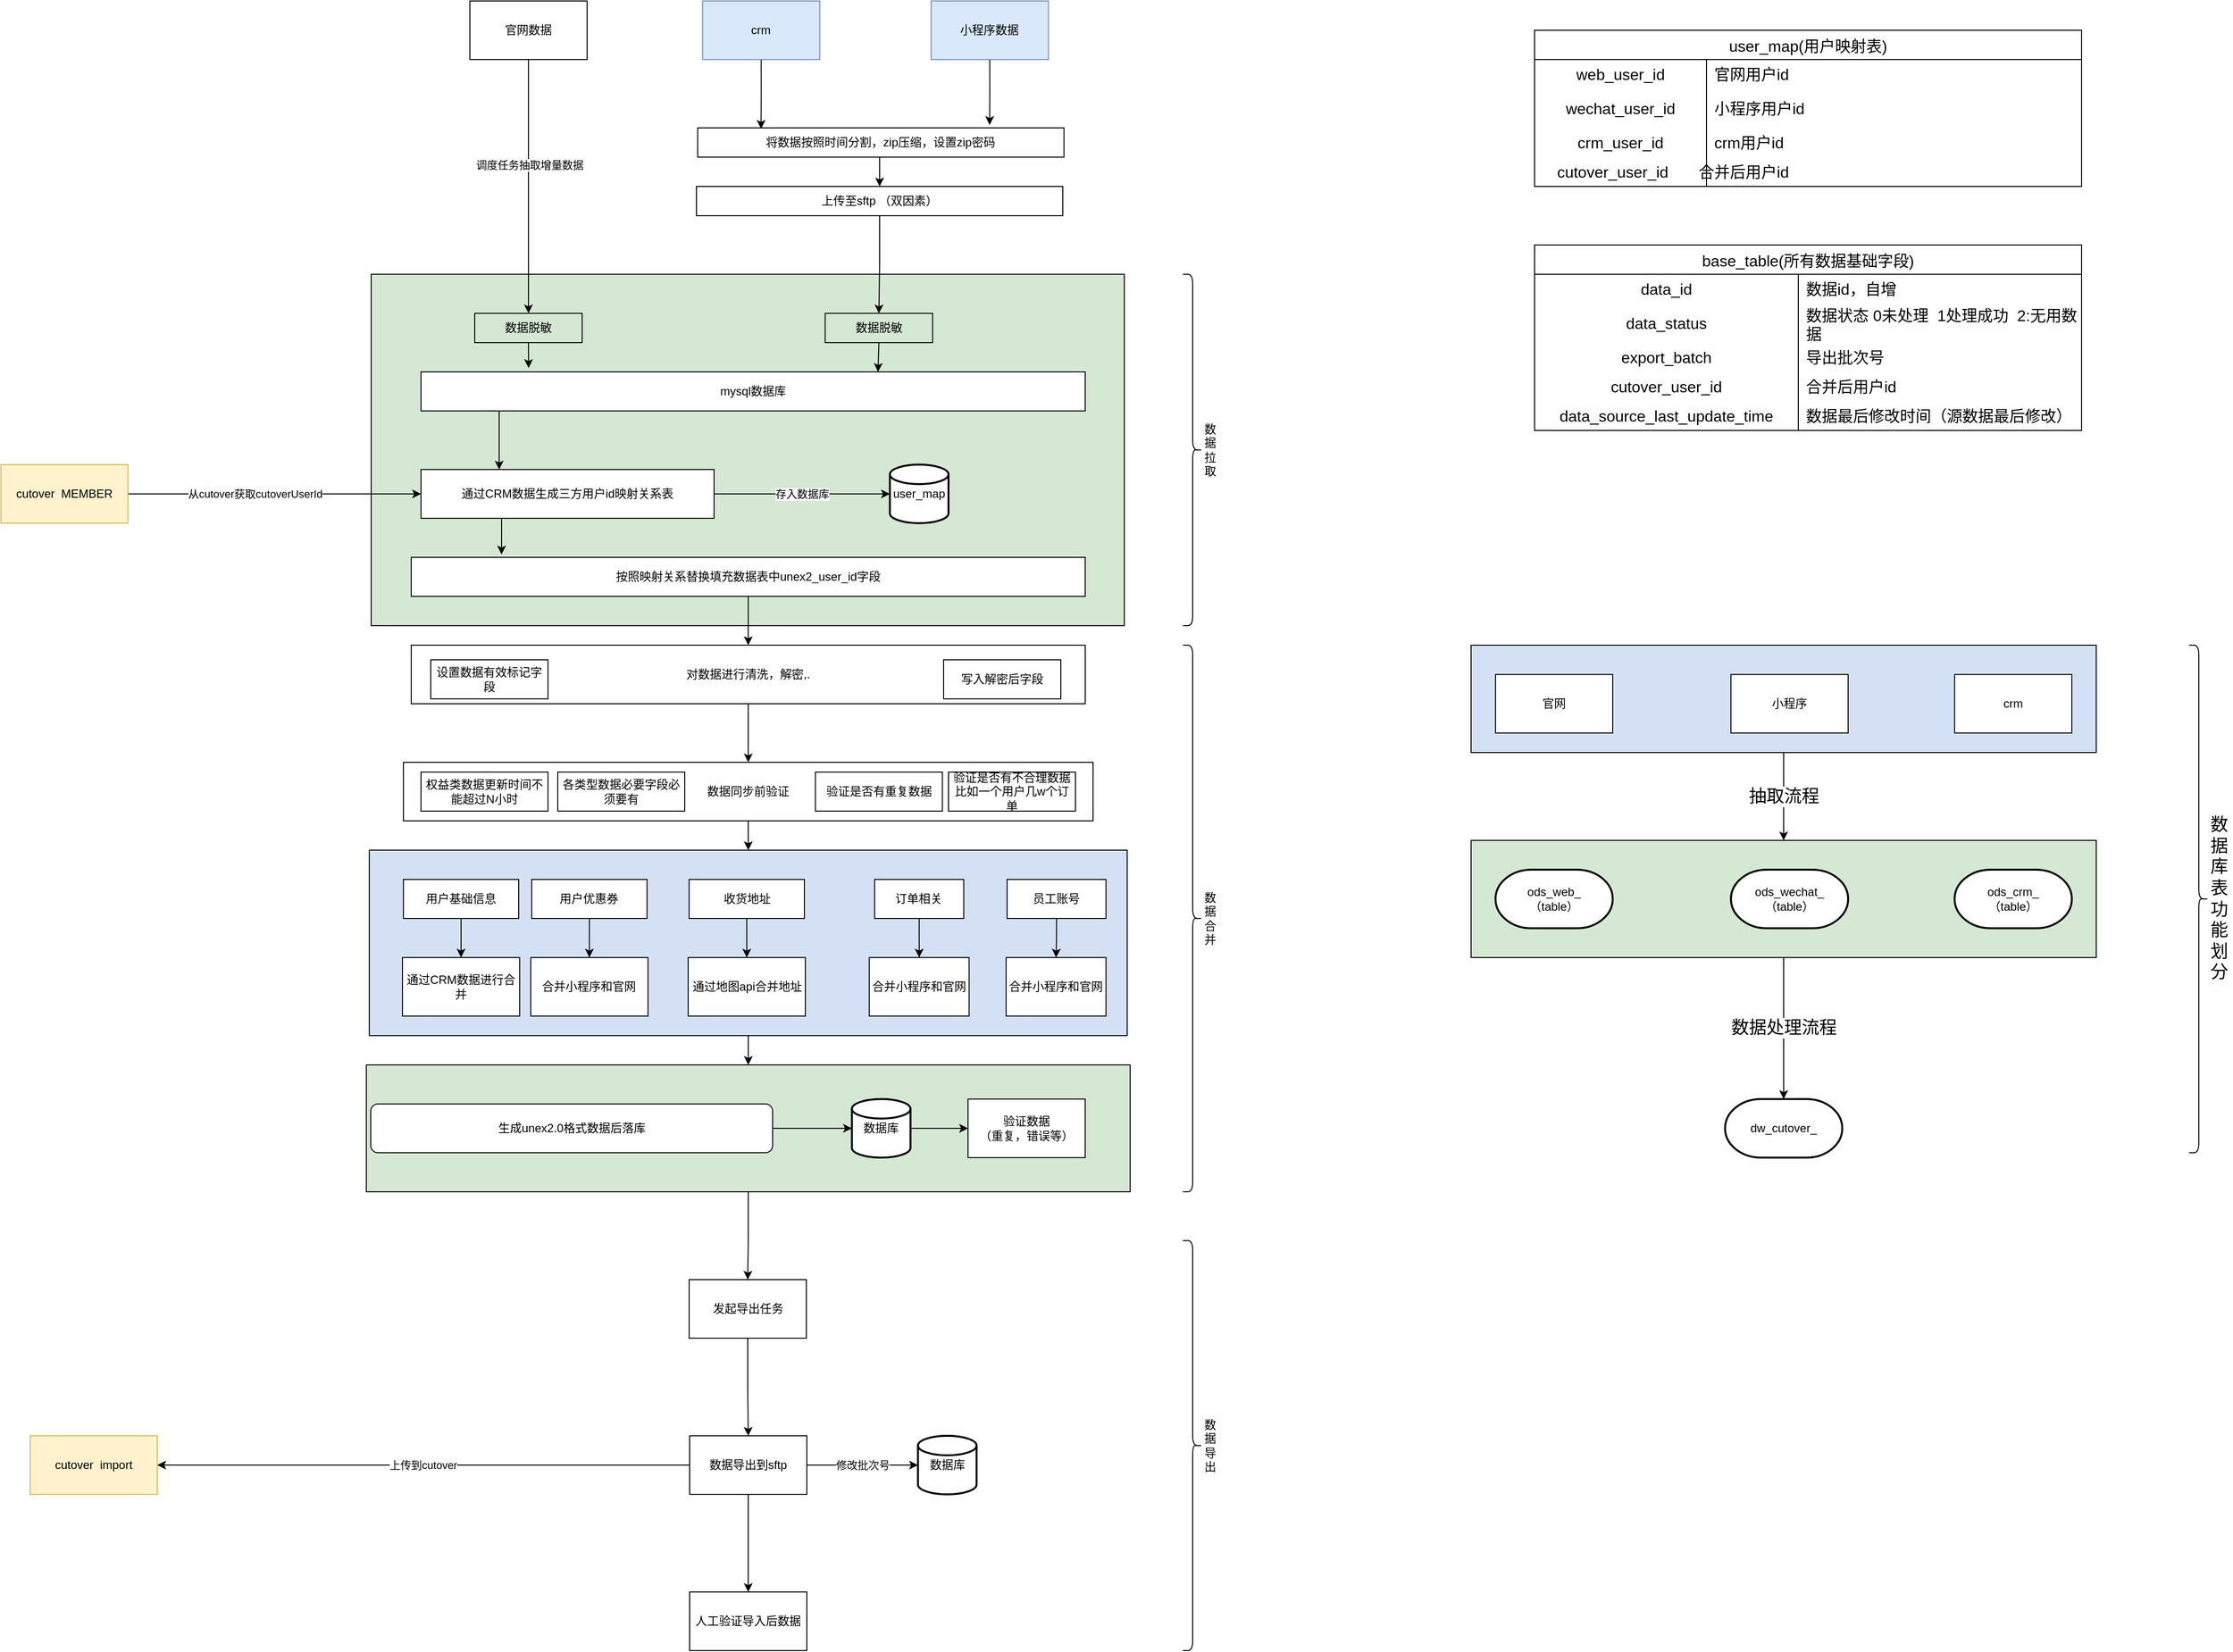 <mxfile version="21.1.2" type="github">
  <diagram id="C5RBs43oDa-KdzZeNtuy" name="Page-1">
    <mxGraphModel dx="2283" dy="1861" grid="1" gridSize="10" guides="1" tooltips="1" connect="1" arrows="1" fold="1" page="1" pageScale="1" pageWidth="827" pageHeight="1169" math="0" shadow="0">
      <root>
        <mxCell id="WIyWlLk6GJQsqaUBKTNV-0" />
        <mxCell id="WIyWlLk6GJQsqaUBKTNV-1" parent="WIyWlLk6GJQsqaUBKTNV-0" />
        <mxCell id="fcaXWsSUOQ-A27VIgPfb-210" value="&lt;font style=&quot;font-size: 18px;&quot;&gt;抽取流程&lt;/font&gt;" style="edgeStyle=orthogonalEdgeStyle;rounded=0;orthogonalLoop=1;jettySize=auto;html=1;entryX=0.5;entryY=0;entryDx=0;entryDy=0;" edge="1" parent="WIyWlLk6GJQsqaUBKTNV-1" source="fcaXWsSUOQ-A27VIgPfb-208" target="fcaXWsSUOQ-A27VIgPfb-207">
          <mxGeometry relative="1" as="geometry" />
        </mxCell>
        <mxCell id="fcaXWsSUOQ-A27VIgPfb-208" value="" style="rounded=0;whiteSpace=wrap;html=1;fillColor=#D4E1F5;" vertex="1" parent="WIyWlLk6GJQsqaUBKTNV-1">
          <mxGeometry x="855" y="420" width="640" height="110" as="geometry" />
        </mxCell>
        <mxCell id="fcaXWsSUOQ-A27VIgPfb-209" value="&lt;font style=&quot;font-size: 18px;&quot;&gt;数据处理流程&lt;/font&gt;" style="edgeStyle=orthogonalEdgeStyle;rounded=0;orthogonalLoop=1;jettySize=auto;html=1;" edge="1" parent="WIyWlLk6GJQsqaUBKTNV-1" source="fcaXWsSUOQ-A27VIgPfb-207" target="fcaXWsSUOQ-A27VIgPfb-206">
          <mxGeometry x="-0.007" relative="1" as="geometry">
            <mxPoint as="offset" />
          </mxGeometry>
        </mxCell>
        <mxCell id="fcaXWsSUOQ-A27VIgPfb-207" value="" style="rounded=0;whiteSpace=wrap;html=1;fillColor=#D5E8D4;" vertex="1" parent="WIyWlLk6GJQsqaUBKTNV-1">
          <mxGeometry x="855" y="620" width="640" height="120" as="geometry" />
        </mxCell>
        <mxCell id="fcaXWsSUOQ-A27VIgPfb-147" value="" style="rounded=0;whiteSpace=wrap;html=1;fillColor=#D5E8D4;" vertex="1" parent="WIyWlLk6GJQsqaUBKTNV-1">
          <mxGeometry x="-271" y="40" width="771" height="360" as="geometry" />
        </mxCell>
        <mxCell id="fcaXWsSUOQ-A27VIgPfb-154" value="" style="edgeStyle=orthogonalEdgeStyle;rounded=0;orthogonalLoop=1;jettySize=auto;html=1;" edge="1" parent="WIyWlLk6GJQsqaUBKTNV-1" source="fcaXWsSUOQ-A27VIgPfb-136" target="fcaXWsSUOQ-A27VIgPfb-153">
          <mxGeometry relative="1" as="geometry" />
        </mxCell>
        <mxCell id="fcaXWsSUOQ-A27VIgPfb-136" value="" style="rounded=0;whiteSpace=wrap;html=1;fillColor=#D5E8D4;" vertex="1" parent="WIyWlLk6GJQsqaUBKTNV-1">
          <mxGeometry x="-275.94" y="850" width="781.88" height="130" as="geometry" />
        </mxCell>
        <mxCell id="fcaXWsSUOQ-A27VIgPfb-137" style="edgeStyle=orthogonalEdgeStyle;rounded=0;orthogonalLoop=1;jettySize=auto;html=1;entryX=0.5;entryY=0;entryDx=0;entryDy=0;" edge="1" parent="WIyWlLk6GJQsqaUBKTNV-1" source="fcaXWsSUOQ-A27VIgPfb-123" target="fcaXWsSUOQ-A27VIgPfb-136">
          <mxGeometry relative="1" as="geometry" />
        </mxCell>
        <mxCell id="fcaXWsSUOQ-A27VIgPfb-123" value="" style="rounded=0;whiteSpace=wrap;html=1;fillColor=#D4E1F5;" vertex="1" parent="WIyWlLk6GJQsqaUBKTNV-1">
          <mxGeometry x="-272.94" y="630" width="775.87" height="190" as="geometry" />
        </mxCell>
        <mxCell id="fcaXWsSUOQ-A27VIgPfb-14" style="edgeStyle=orthogonalEdgeStyle;rounded=0;orthogonalLoop=1;jettySize=auto;html=1;exitX=0.5;exitY=1;exitDx=0;exitDy=0;entryX=0.162;entryY=-0.1;entryDx=0;entryDy=0;entryPerimeter=0;" edge="1" parent="WIyWlLk6GJQsqaUBKTNV-1" source="fcaXWsSUOQ-A27VIgPfb-23" target="fcaXWsSUOQ-A27VIgPfb-11">
          <mxGeometry relative="1" as="geometry">
            <mxPoint x="-110" y="120" as="targetPoint" />
          </mxGeometry>
        </mxCell>
        <mxCell id="xfaNWAlnwhSYscTLYdB0-0" value="官网数据" style="rounded=0;whiteSpace=wrap;html=1;" parent="WIyWlLk6GJQsqaUBKTNV-1" vertex="1">
          <mxGeometry x="-170" y="-240" width="120" height="60" as="geometry" />
        </mxCell>
        <mxCell id="fcaXWsSUOQ-A27VIgPfb-3" style="edgeStyle=orthogonalEdgeStyle;rounded=0;orthogonalLoop=1;jettySize=auto;html=1;exitX=0.5;exitY=1;exitDx=0;exitDy=0;entryX=0.797;entryY=-0.1;entryDx=0;entryDy=0;entryPerimeter=0;" edge="1" parent="WIyWlLk6GJQsqaUBKTNV-1" source="xfaNWAlnwhSYscTLYdB0-1" target="fcaXWsSUOQ-A27VIgPfb-1">
          <mxGeometry relative="1" as="geometry" />
        </mxCell>
        <mxCell id="xfaNWAlnwhSYscTLYdB0-1" value="小程序数据" style="rounded=0;whiteSpace=wrap;html=1;fillColor=#dae8fc;strokeColor=#6c8ebf;" parent="WIyWlLk6GJQsqaUBKTNV-1" vertex="1">
          <mxGeometry x="302.25" y="-240" width="120" height="60" as="geometry" />
        </mxCell>
        <mxCell id="fcaXWsSUOQ-A27VIgPfb-2" style="edgeStyle=orthogonalEdgeStyle;rounded=0;orthogonalLoop=1;jettySize=auto;html=1;exitX=0.5;exitY=1;exitDx=0;exitDy=0;entryX=0.173;entryY=0.033;entryDx=0;entryDy=0;entryPerimeter=0;" edge="1" parent="WIyWlLk6GJQsqaUBKTNV-1" source="0gqTy0QDbSoAj9n-1m2J-1" target="fcaXWsSUOQ-A27VIgPfb-1">
          <mxGeometry relative="1" as="geometry" />
        </mxCell>
        <mxCell id="0gqTy0QDbSoAj9n-1m2J-1" value="crm" style="rounded=0;whiteSpace=wrap;html=1;fillColor=#dae8fc;strokeColor=#6c8ebf;" parent="WIyWlLk6GJQsqaUBKTNV-1" vertex="1">
          <mxGeometry x="68.25" y="-240" width="120" height="60" as="geometry" />
        </mxCell>
        <mxCell id="fcaXWsSUOQ-A27VIgPfb-5" style="edgeStyle=orthogonalEdgeStyle;rounded=0;orthogonalLoop=1;jettySize=auto;html=1;exitX=0.5;exitY=1;exitDx=0;exitDy=0;entryX=0.5;entryY=0;entryDx=0;entryDy=0;" edge="1" parent="WIyWlLk6GJQsqaUBKTNV-1" source="fcaXWsSUOQ-A27VIgPfb-1" target="fcaXWsSUOQ-A27VIgPfb-4">
          <mxGeometry relative="1" as="geometry" />
        </mxCell>
        <mxCell id="fcaXWsSUOQ-A27VIgPfb-1" value="将数据按照时间分割，zip压缩，设置zip密码" style="rounded=0;whiteSpace=wrap;html=1;" vertex="1" parent="WIyWlLk6GJQsqaUBKTNV-1">
          <mxGeometry x="63.25" y="-110" width="375" height="30" as="geometry" />
        </mxCell>
        <mxCell id="fcaXWsSUOQ-A27VIgPfb-28" style="edgeStyle=orthogonalEdgeStyle;rounded=0;orthogonalLoop=1;jettySize=auto;html=1;exitX=0.5;exitY=1;exitDx=0;exitDy=0;entryX=0.5;entryY=0;entryDx=0;entryDy=0;" edge="1" parent="WIyWlLk6GJQsqaUBKTNV-1" source="fcaXWsSUOQ-A27VIgPfb-4" target="fcaXWsSUOQ-A27VIgPfb-26">
          <mxGeometry relative="1" as="geometry" />
        </mxCell>
        <mxCell id="fcaXWsSUOQ-A27VIgPfb-4" value="上传至sftp （双因素）" style="rounded=0;whiteSpace=wrap;html=1;" vertex="1" parent="WIyWlLk6GJQsqaUBKTNV-1">
          <mxGeometry x="62" y="-50" width="375" height="30" as="geometry" />
        </mxCell>
        <mxCell id="fcaXWsSUOQ-A27VIgPfb-11" value="mysql数据库" style="rounded=0;whiteSpace=wrap;html=1;" vertex="1" parent="WIyWlLk6GJQsqaUBKTNV-1">
          <mxGeometry x="-220" y="140" width="680" height="40" as="geometry" />
        </mxCell>
        <mxCell id="fcaXWsSUOQ-A27VIgPfb-24" value="" style="edgeStyle=orthogonalEdgeStyle;rounded=0;orthogonalLoop=1;jettySize=auto;html=1;exitX=0.5;exitY=1;exitDx=0;exitDy=0;entryX=0.5;entryY=0;entryDx=0;entryDy=0;" edge="1" parent="WIyWlLk6GJQsqaUBKTNV-1" source="xfaNWAlnwhSYscTLYdB0-0" target="fcaXWsSUOQ-A27VIgPfb-23">
          <mxGeometry relative="1" as="geometry">
            <mxPoint x="-110" y="-110" as="sourcePoint" />
            <mxPoint x="-110" y="136" as="targetPoint" />
          </mxGeometry>
        </mxCell>
        <mxCell id="fcaXWsSUOQ-A27VIgPfb-25" value="调度任务抽取增量数据" style="edgeLabel;html=1;align=center;verticalAlign=middle;resizable=0;points=[];" vertex="1" connectable="0" parent="fcaXWsSUOQ-A27VIgPfb-24">
          <mxGeometry x="-0.171" y="1" relative="1" as="geometry">
            <mxPoint as="offset" />
          </mxGeometry>
        </mxCell>
        <mxCell id="fcaXWsSUOQ-A27VIgPfb-23" value="数据脱敏" style="rounded=0;whiteSpace=wrap;html=1;fillColor=#D5E8D4;" vertex="1" parent="WIyWlLk6GJQsqaUBKTNV-1">
          <mxGeometry x="-165" y="80" width="110" height="30" as="geometry" />
        </mxCell>
        <mxCell id="fcaXWsSUOQ-A27VIgPfb-30" style="edgeStyle=orthogonalEdgeStyle;rounded=0;orthogonalLoop=1;jettySize=auto;html=1;exitX=0.5;exitY=1;exitDx=0;exitDy=0;entryX=0.688;entryY=0;entryDx=0;entryDy=0;entryPerimeter=0;" edge="1" parent="WIyWlLk6GJQsqaUBKTNV-1" source="fcaXWsSUOQ-A27VIgPfb-26" target="fcaXWsSUOQ-A27VIgPfb-11">
          <mxGeometry relative="1" as="geometry" />
        </mxCell>
        <mxCell id="fcaXWsSUOQ-A27VIgPfb-26" value="数据脱敏" style="rounded=0;whiteSpace=wrap;html=1;fillColor=#D5E8D4;" vertex="1" parent="WIyWlLk6GJQsqaUBKTNV-1">
          <mxGeometry x="193.75" y="80" width="110" height="30" as="geometry" />
        </mxCell>
        <mxCell id="fcaXWsSUOQ-A27VIgPfb-80" value="存入数据库" style="edgeStyle=orthogonalEdgeStyle;rounded=0;orthogonalLoop=1;jettySize=auto;html=1;exitX=1;exitY=0.5;exitDx=0;exitDy=0;entryX=0;entryY=0.5;entryDx=0;entryDy=0;entryPerimeter=0;" edge="1" parent="WIyWlLk6GJQsqaUBKTNV-1" source="fcaXWsSUOQ-A27VIgPfb-31" target="fcaXWsSUOQ-A27VIgPfb-79">
          <mxGeometry relative="1" as="geometry" />
        </mxCell>
        <mxCell id="fcaXWsSUOQ-A27VIgPfb-82" style="edgeStyle=orthogonalEdgeStyle;rounded=0;orthogonalLoop=1;jettySize=auto;html=1;exitX=0.25;exitY=1;exitDx=0;exitDy=0;entryX=0.134;entryY=-0.075;entryDx=0;entryDy=0;entryPerimeter=0;" edge="1" parent="WIyWlLk6GJQsqaUBKTNV-1" source="fcaXWsSUOQ-A27VIgPfb-31" target="fcaXWsSUOQ-A27VIgPfb-81">
          <mxGeometry relative="1" as="geometry" />
        </mxCell>
        <mxCell id="fcaXWsSUOQ-A27VIgPfb-31" value="通过CRM数据生成三方用户id映射关系表" style="rounded=0;whiteSpace=wrap;html=1;" vertex="1" parent="WIyWlLk6GJQsqaUBKTNV-1">
          <mxGeometry x="-220" y="240" width="300" height="50" as="geometry" />
        </mxCell>
        <mxCell id="fcaXWsSUOQ-A27VIgPfb-32" value="" style="endArrow=classic;html=1;rounded=0;" edge="1" parent="WIyWlLk6GJQsqaUBKTNV-1">
          <mxGeometry width="50" height="50" relative="1" as="geometry">
            <mxPoint x="-140" y="180" as="sourcePoint" />
            <mxPoint x="-140" y="240" as="targetPoint" />
          </mxGeometry>
        </mxCell>
        <mxCell id="fcaXWsSUOQ-A27VIgPfb-66" style="edgeStyle=orthogonalEdgeStyle;rounded=0;orthogonalLoop=1;jettySize=auto;html=1;exitX=1;exitY=0.5;exitDx=0;exitDy=0;" edge="1" parent="WIyWlLk6GJQsqaUBKTNV-1" source="fcaXWsSUOQ-A27VIgPfb-65" target="fcaXWsSUOQ-A27VIgPfb-31">
          <mxGeometry relative="1" as="geometry" />
        </mxCell>
        <mxCell id="fcaXWsSUOQ-A27VIgPfb-65" value="cutover&amp;nbsp; MEMBER" style="rounded=0;whiteSpace=wrap;html=1;fillColor=#fff2cc;strokeColor=#d6b656;" vertex="1" parent="WIyWlLk6GJQsqaUBKTNV-1">
          <mxGeometry x="-650" y="235" width="130" height="60" as="geometry" />
        </mxCell>
        <mxCell id="fcaXWsSUOQ-A27VIgPfb-67" value="从cutover获取cutoverUserId" style="edgeLabel;html=1;align=center;verticalAlign=middle;resizable=0;points=[];" vertex="1" connectable="0" parent="WIyWlLk6GJQsqaUBKTNV-1">
          <mxGeometry x="-390" y="265" as="geometry" />
        </mxCell>
        <mxCell id="fcaXWsSUOQ-A27VIgPfb-79" value="user_map" style="strokeWidth=2;html=1;shape=mxgraph.flowchart.database;whiteSpace=wrap;" vertex="1" parent="WIyWlLk6GJQsqaUBKTNV-1">
          <mxGeometry x="260" y="235" width="60" height="60" as="geometry" />
        </mxCell>
        <mxCell id="fcaXWsSUOQ-A27VIgPfb-84" style="edgeStyle=orthogonalEdgeStyle;rounded=0;orthogonalLoop=1;jettySize=auto;html=1;" edge="1" parent="WIyWlLk6GJQsqaUBKTNV-1" source="fcaXWsSUOQ-A27VIgPfb-81" target="fcaXWsSUOQ-A27VIgPfb-83">
          <mxGeometry relative="1" as="geometry" />
        </mxCell>
        <mxCell id="fcaXWsSUOQ-A27VIgPfb-81" value="按照映射关系替换填充数据表中unex2_user_id字段" style="rounded=0;whiteSpace=wrap;html=1;" vertex="1" parent="WIyWlLk6GJQsqaUBKTNV-1">
          <mxGeometry x="-230" y="330" width="690" height="40" as="geometry" />
        </mxCell>
        <mxCell id="fcaXWsSUOQ-A27VIgPfb-90" style="edgeStyle=orthogonalEdgeStyle;rounded=0;orthogonalLoop=1;jettySize=auto;html=1;exitX=0.5;exitY=1;exitDx=0;exitDy=0;entryX=0.5;entryY=0;entryDx=0;entryDy=0;" edge="1" parent="WIyWlLk6GJQsqaUBKTNV-1" source="fcaXWsSUOQ-A27VIgPfb-83" target="fcaXWsSUOQ-A27VIgPfb-89">
          <mxGeometry relative="1" as="geometry" />
        </mxCell>
        <mxCell id="fcaXWsSUOQ-A27VIgPfb-83" value="对数据进行清洗，解密,." style="rounded=0;whiteSpace=wrap;html=1;" vertex="1" parent="WIyWlLk6GJQsqaUBKTNV-1">
          <mxGeometry x="-230" y="420" width="690" height="60" as="geometry" />
        </mxCell>
        <mxCell id="fcaXWsSUOQ-A27VIgPfb-85" value="设置数据有效标记字段" style="rounded=0;whiteSpace=wrap;html=1;" vertex="1" parent="WIyWlLk6GJQsqaUBKTNV-1">
          <mxGeometry x="-210" y="435" width="120" height="40" as="geometry" />
        </mxCell>
        <mxCell id="fcaXWsSUOQ-A27VIgPfb-87" value="写入解密后字段" style="rounded=0;whiteSpace=wrap;html=1;" vertex="1" parent="WIyWlLk6GJQsqaUBKTNV-1">
          <mxGeometry x="315" y="435" width="120" height="40" as="geometry" />
        </mxCell>
        <mxCell id="fcaXWsSUOQ-A27VIgPfb-124" style="edgeStyle=orthogonalEdgeStyle;rounded=0;orthogonalLoop=1;jettySize=auto;html=1;" edge="1" parent="WIyWlLk6GJQsqaUBKTNV-1" source="fcaXWsSUOQ-A27VIgPfb-89" target="fcaXWsSUOQ-A27VIgPfb-123">
          <mxGeometry relative="1" as="geometry" />
        </mxCell>
        <mxCell id="fcaXWsSUOQ-A27VIgPfb-89" value="数据同步前验证" style="rounded=0;whiteSpace=wrap;html=1;" vertex="1" parent="WIyWlLk6GJQsqaUBKTNV-1">
          <mxGeometry x="-238" y="540" width="706" height="60" as="geometry" />
        </mxCell>
        <mxCell id="fcaXWsSUOQ-A27VIgPfb-91" value="权益类数据更新时间不能超过N小时" style="rounded=0;whiteSpace=wrap;html=1;" vertex="1" parent="WIyWlLk6GJQsqaUBKTNV-1">
          <mxGeometry x="-220" y="550" width="130" height="40" as="geometry" />
        </mxCell>
        <mxCell id="fcaXWsSUOQ-A27VIgPfb-92" value="各类型数据必要字段必须要有" style="rounded=0;whiteSpace=wrap;html=1;" vertex="1" parent="WIyWlLk6GJQsqaUBKTNV-1">
          <mxGeometry x="-80" y="550" width="130" height="40" as="geometry" />
        </mxCell>
        <mxCell id="fcaXWsSUOQ-A27VIgPfb-93" value="验证是否有重复数据" style="rounded=0;whiteSpace=wrap;html=1;" vertex="1" parent="WIyWlLk6GJQsqaUBKTNV-1">
          <mxGeometry x="183.75" y="550" width="130" height="40" as="geometry" />
        </mxCell>
        <mxCell id="fcaXWsSUOQ-A27VIgPfb-94" value="验证是否有不合理数据&lt;br&gt;比如一个用户几w个订单" style="rounded=0;whiteSpace=wrap;html=1;" vertex="1" parent="WIyWlLk6GJQsqaUBKTNV-1">
          <mxGeometry x="320" y="550" width="130" height="40" as="geometry" />
        </mxCell>
        <mxCell id="fcaXWsSUOQ-A27VIgPfb-100" style="edgeStyle=orthogonalEdgeStyle;rounded=0;orthogonalLoop=1;jettySize=auto;html=1;exitX=0.5;exitY=1;exitDx=0;exitDy=0;entryX=0.5;entryY=0;entryDx=0;entryDy=0;" edge="1" parent="WIyWlLk6GJQsqaUBKTNV-1" source="fcaXWsSUOQ-A27VIgPfb-96" target="fcaXWsSUOQ-A27VIgPfb-99">
          <mxGeometry relative="1" as="geometry" />
        </mxCell>
        <mxCell id="fcaXWsSUOQ-A27VIgPfb-96" value="用户基础信息" style="rounded=0;whiteSpace=wrap;html=1;" vertex="1" parent="WIyWlLk6GJQsqaUBKTNV-1">
          <mxGeometry x="-238" y="660" width="118" height="40" as="geometry" />
        </mxCell>
        <mxCell id="fcaXWsSUOQ-A27VIgPfb-99" value="通过CRM数据进行合并" style="rounded=0;whiteSpace=wrap;html=1;" vertex="1" parent="WIyWlLk6GJQsqaUBKTNV-1">
          <mxGeometry x="-239" y="740" width="120" height="60" as="geometry" />
        </mxCell>
        <mxCell id="fcaXWsSUOQ-A27VIgPfb-101" style="edgeStyle=orthogonalEdgeStyle;rounded=0;orthogonalLoop=1;jettySize=auto;html=1;exitX=0.5;exitY=1;exitDx=0;exitDy=0;entryX=0.5;entryY=0;entryDx=0;entryDy=0;" edge="1" parent="WIyWlLk6GJQsqaUBKTNV-1" source="fcaXWsSUOQ-A27VIgPfb-102" target="fcaXWsSUOQ-A27VIgPfb-103">
          <mxGeometry relative="1" as="geometry" />
        </mxCell>
        <mxCell id="fcaXWsSUOQ-A27VIgPfb-102" value="用户优惠券" style="rounded=0;whiteSpace=wrap;html=1;" vertex="1" parent="WIyWlLk6GJQsqaUBKTNV-1">
          <mxGeometry x="-106.63" y="660" width="118" height="40" as="geometry" />
        </mxCell>
        <mxCell id="fcaXWsSUOQ-A27VIgPfb-103" value="合并小程序和官网" style="rounded=0;whiteSpace=wrap;html=1;" vertex="1" parent="WIyWlLk6GJQsqaUBKTNV-1">
          <mxGeometry x="-107.63" y="740" width="120" height="60" as="geometry" />
        </mxCell>
        <mxCell id="fcaXWsSUOQ-A27VIgPfb-105" style="edgeStyle=orthogonalEdgeStyle;rounded=0;orthogonalLoop=1;jettySize=auto;html=1;exitX=0.5;exitY=1;exitDx=0;exitDy=0;entryX=0.5;entryY=0;entryDx=0;entryDy=0;" edge="1" parent="WIyWlLk6GJQsqaUBKTNV-1" source="fcaXWsSUOQ-A27VIgPfb-106" target="fcaXWsSUOQ-A27VIgPfb-107">
          <mxGeometry relative="1" as="geometry" />
        </mxCell>
        <mxCell id="fcaXWsSUOQ-A27VIgPfb-106" value="收货地址" style="rounded=0;whiteSpace=wrap;html=1;" vertex="1" parent="WIyWlLk6GJQsqaUBKTNV-1">
          <mxGeometry x="54.5" y="660" width="118" height="40" as="geometry" />
        </mxCell>
        <mxCell id="fcaXWsSUOQ-A27VIgPfb-107" value="通过地图api合并地址&lt;br&gt;" style="rounded=0;whiteSpace=wrap;html=1;" vertex="1" parent="WIyWlLk6GJQsqaUBKTNV-1">
          <mxGeometry x="53.5" y="740" width="120" height="60" as="geometry" />
        </mxCell>
        <mxCell id="fcaXWsSUOQ-A27VIgPfb-117" style="edgeStyle=orthogonalEdgeStyle;rounded=0;orthogonalLoop=1;jettySize=auto;html=1;exitX=0.5;exitY=1;exitDx=0;exitDy=0;entryX=0.5;entryY=0;entryDx=0;entryDy=0;" edge="1" parent="WIyWlLk6GJQsqaUBKTNV-1" source="fcaXWsSUOQ-A27VIgPfb-113" target="fcaXWsSUOQ-A27VIgPfb-116">
          <mxGeometry relative="1" as="geometry" />
        </mxCell>
        <mxCell id="fcaXWsSUOQ-A27VIgPfb-113" value="订单相关" style="rounded=0;whiteSpace=wrap;html=1;" vertex="1" parent="WIyWlLk6GJQsqaUBKTNV-1">
          <mxGeometry x="244.38" y="660" width="91.25" height="40" as="geometry" />
        </mxCell>
        <mxCell id="fcaXWsSUOQ-A27VIgPfb-116" value="合并小程序和官网" style="rounded=0;whiteSpace=wrap;html=1;" vertex="1" parent="WIyWlLk6GJQsqaUBKTNV-1">
          <mxGeometry x="238.88" y="740" width="102.25" height="60" as="geometry" />
        </mxCell>
        <mxCell id="fcaXWsSUOQ-A27VIgPfb-122" style="edgeStyle=orthogonalEdgeStyle;rounded=0;orthogonalLoop=1;jettySize=auto;html=1;exitX=0.5;exitY=1;exitDx=0;exitDy=0;" edge="1" parent="WIyWlLk6GJQsqaUBKTNV-1" source="fcaXWsSUOQ-A27VIgPfb-118" target="fcaXWsSUOQ-A27VIgPfb-119">
          <mxGeometry relative="1" as="geometry" />
        </mxCell>
        <mxCell id="fcaXWsSUOQ-A27VIgPfb-118" value="员工账号" style="rounded=0;whiteSpace=wrap;html=1;" vertex="1" parent="WIyWlLk6GJQsqaUBKTNV-1">
          <mxGeometry x="380" y="660" width="101.25" height="40" as="geometry" />
        </mxCell>
        <mxCell id="fcaXWsSUOQ-A27VIgPfb-119" value="合并小程序和官网" style="rounded=0;whiteSpace=wrap;html=1;" vertex="1" parent="WIyWlLk6GJQsqaUBKTNV-1">
          <mxGeometry x="379" y="740" width="102.25" height="60" as="geometry" />
        </mxCell>
        <mxCell id="fcaXWsSUOQ-A27VIgPfb-133" style="edgeStyle=orthogonalEdgeStyle;rounded=0;orthogonalLoop=1;jettySize=auto;html=1;exitX=1;exitY=0.5;exitDx=0;exitDy=0;entryX=0;entryY=0.5;entryDx=0;entryDy=0;entryPerimeter=0;" edge="1" parent="WIyWlLk6GJQsqaUBKTNV-1" source="fcaXWsSUOQ-A27VIgPfb-125" target="fcaXWsSUOQ-A27VIgPfb-132">
          <mxGeometry relative="1" as="geometry" />
        </mxCell>
        <mxCell id="fcaXWsSUOQ-A27VIgPfb-125" value="生成unex2.0格式数据后落库" style="rounded=1;whiteSpace=wrap;html=1;" vertex="1" parent="WIyWlLk6GJQsqaUBKTNV-1">
          <mxGeometry x="-271.47" y="890" width="411.47" height="50" as="geometry" />
        </mxCell>
        <mxCell id="fcaXWsSUOQ-A27VIgPfb-135" value="" style="edgeStyle=orthogonalEdgeStyle;rounded=0;orthogonalLoop=1;jettySize=auto;html=1;" edge="1" parent="WIyWlLk6GJQsqaUBKTNV-1" source="fcaXWsSUOQ-A27VIgPfb-132" target="fcaXWsSUOQ-A27VIgPfb-134">
          <mxGeometry relative="1" as="geometry" />
        </mxCell>
        <mxCell id="fcaXWsSUOQ-A27VIgPfb-132" value="数据库" style="strokeWidth=2;html=1;shape=mxgraph.flowchart.database;whiteSpace=wrap;" vertex="1" parent="WIyWlLk6GJQsqaUBKTNV-1">
          <mxGeometry x="221.12" y="885" width="60" height="60" as="geometry" />
        </mxCell>
        <mxCell id="fcaXWsSUOQ-A27VIgPfb-134" value="验证数据&lt;br&gt;（重复，错误等）" style="rounded=0;whiteSpace=wrap;html=1;" vertex="1" parent="WIyWlLk6GJQsqaUBKTNV-1">
          <mxGeometry x="340" y="885" width="120" height="60" as="geometry" />
        </mxCell>
        <mxCell id="fcaXWsSUOQ-A27VIgPfb-143" value="上传到cutover" style="edgeStyle=orthogonalEdgeStyle;rounded=0;orthogonalLoop=1;jettySize=auto;html=1;entryX=1;entryY=0.5;entryDx=0;entryDy=0;" edge="1" parent="WIyWlLk6GJQsqaUBKTNV-1" source="fcaXWsSUOQ-A27VIgPfb-138" target="fcaXWsSUOQ-A27VIgPfb-142">
          <mxGeometry x="0.002" relative="1" as="geometry">
            <mxPoint as="offset" />
          </mxGeometry>
        </mxCell>
        <mxCell id="fcaXWsSUOQ-A27VIgPfb-146" value="" style="edgeStyle=orthogonalEdgeStyle;rounded=0;orthogonalLoop=1;jettySize=auto;html=1;" edge="1" parent="WIyWlLk6GJQsqaUBKTNV-1" source="fcaXWsSUOQ-A27VIgPfb-138" target="fcaXWsSUOQ-A27VIgPfb-145">
          <mxGeometry relative="1" as="geometry" />
        </mxCell>
        <mxCell id="fcaXWsSUOQ-A27VIgPfb-157" value="修改批次号" style="edgeStyle=orthogonalEdgeStyle;rounded=0;orthogonalLoop=1;jettySize=auto;html=1;" edge="1" parent="WIyWlLk6GJQsqaUBKTNV-1" source="fcaXWsSUOQ-A27VIgPfb-138" target="fcaXWsSUOQ-A27VIgPfb-156">
          <mxGeometry relative="1" as="geometry" />
        </mxCell>
        <mxCell id="fcaXWsSUOQ-A27VIgPfb-138" value="数据导出到sftp" style="rounded=0;whiteSpace=wrap;html=1;" vertex="1" parent="WIyWlLk6GJQsqaUBKTNV-1">
          <mxGeometry x="55" y="1230" width="120" height="60" as="geometry" />
        </mxCell>
        <mxCell id="fcaXWsSUOQ-A27VIgPfb-142" value="cutover&amp;nbsp; import" style="rounded=0;whiteSpace=wrap;html=1;fillColor=#fff2cc;strokeColor=#d6b656;" vertex="1" parent="WIyWlLk6GJQsqaUBKTNV-1">
          <mxGeometry x="-620" y="1230" width="130" height="60" as="geometry" />
        </mxCell>
        <mxCell id="fcaXWsSUOQ-A27VIgPfb-145" value="人工验证导入后数据" style="rounded=0;whiteSpace=wrap;html=1;" vertex="1" parent="WIyWlLk6GJQsqaUBKTNV-1">
          <mxGeometry x="55" y="1390" width="120" height="60" as="geometry" />
        </mxCell>
        <mxCell id="fcaXWsSUOQ-A27VIgPfb-148" value="数据拉取" style="shape=curlyBracket;whiteSpace=wrap;html=1;rounded=1;flipH=1;labelPosition=right;verticalLabelPosition=middle;align=left;verticalAlign=middle;" vertex="1" parent="WIyWlLk6GJQsqaUBKTNV-1">
          <mxGeometry x="560" y="40" width="20" height="360" as="geometry" />
        </mxCell>
        <mxCell id="fcaXWsSUOQ-A27VIgPfb-149" value="数据合并" style="shape=curlyBracket;whiteSpace=wrap;html=1;rounded=1;flipH=1;labelPosition=right;verticalLabelPosition=middle;align=left;verticalAlign=middle;" vertex="1" parent="WIyWlLk6GJQsqaUBKTNV-1">
          <mxGeometry x="560" y="420" width="20" height="560" as="geometry" />
        </mxCell>
        <mxCell id="fcaXWsSUOQ-A27VIgPfb-150" value="数据导出" style="shape=curlyBracket;whiteSpace=wrap;html=1;rounded=1;flipH=1;labelPosition=right;verticalLabelPosition=middle;align=left;verticalAlign=middle;" vertex="1" parent="WIyWlLk6GJQsqaUBKTNV-1">
          <mxGeometry x="560" y="1030" width="20" height="420" as="geometry" />
        </mxCell>
        <mxCell id="fcaXWsSUOQ-A27VIgPfb-155" value="" style="edgeStyle=orthogonalEdgeStyle;rounded=0;orthogonalLoop=1;jettySize=auto;html=1;" edge="1" parent="WIyWlLk6GJQsqaUBKTNV-1" source="fcaXWsSUOQ-A27VIgPfb-153" target="fcaXWsSUOQ-A27VIgPfb-138">
          <mxGeometry relative="1" as="geometry" />
        </mxCell>
        <mxCell id="fcaXWsSUOQ-A27VIgPfb-153" value="发起导出任务&lt;br&gt;" style="rounded=0;whiteSpace=wrap;html=1;" vertex="1" parent="WIyWlLk6GJQsqaUBKTNV-1">
          <mxGeometry x="54.5" y="1070" width="120" height="60" as="geometry" />
        </mxCell>
        <mxCell id="fcaXWsSUOQ-A27VIgPfb-156" value="数据库" style="strokeWidth=2;html=1;shape=mxgraph.flowchart.database;whiteSpace=wrap;" vertex="1" parent="WIyWlLk6GJQsqaUBKTNV-1">
          <mxGeometry x="288.75" y="1230" width="60" height="60" as="geometry" />
        </mxCell>
        <object label="user_map(用户映射表)" cutover_user_id="" id="fcaXWsSUOQ-A27VIgPfb-162">
          <mxCell style="shape=table;startSize=30;container=1;collapsible=0;childLayout=tableLayout;fixedRows=1;rowLines=0;fontStyle=0;strokeColor=default;fontSize=16;" vertex="1" parent="WIyWlLk6GJQsqaUBKTNV-1">
            <mxGeometry x="920" y="-210" width="560" height="160" as="geometry" />
          </mxCell>
        </object>
        <mxCell id="fcaXWsSUOQ-A27VIgPfb-163" value="" style="shape=tableRow;horizontal=0;startSize=0;swimlaneHead=0;swimlaneBody=0;top=0;left=0;bottom=0;right=0;collapsible=0;dropTarget=0;fillColor=none;points=[[0,0.5],[1,0.5]];portConstraint=eastwest;strokeColor=inherit;fontSize=16;" vertex="1" parent="fcaXWsSUOQ-A27VIgPfb-162">
          <mxGeometry y="30" width="560" height="30" as="geometry" />
        </mxCell>
        <mxCell id="fcaXWsSUOQ-A27VIgPfb-164" value="web_user_id" style="shape=partialRectangle;html=1;whiteSpace=wrap;connectable=0;fillColor=none;top=0;left=0;bottom=0;right=0;overflow=hidden;pointerEvents=1;strokeColor=inherit;fontSize=16;" vertex="1" parent="fcaXWsSUOQ-A27VIgPfb-163">
          <mxGeometry width="176" height="30" as="geometry">
            <mxRectangle width="176" height="30" as="alternateBounds" />
          </mxGeometry>
        </mxCell>
        <mxCell id="fcaXWsSUOQ-A27VIgPfb-165" value="官网用户id" style="shape=partialRectangle;html=1;whiteSpace=wrap;connectable=0;fillColor=none;top=0;left=0;bottom=0;right=0;align=left;spacingLeft=6;overflow=hidden;strokeColor=inherit;fontSize=16;" vertex="1" parent="fcaXWsSUOQ-A27VIgPfb-163">
          <mxGeometry x="176" width="384" height="30" as="geometry">
            <mxRectangle width="384" height="30" as="alternateBounds" />
          </mxGeometry>
        </mxCell>
        <mxCell id="fcaXWsSUOQ-A27VIgPfb-166" value="" style="shape=tableRow;horizontal=0;startSize=0;swimlaneHead=0;swimlaneBody=0;top=0;left=0;bottom=0;right=0;collapsible=0;dropTarget=0;fillColor=none;points=[[0,0.5],[1,0.5]];portConstraint=eastwest;strokeColor=inherit;fontSize=16;" vertex="1" parent="fcaXWsSUOQ-A27VIgPfb-162">
          <mxGeometry y="60" width="560" height="40" as="geometry" />
        </mxCell>
        <mxCell id="fcaXWsSUOQ-A27VIgPfb-167" value="wechat_user_id" style="shape=partialRectangle;html=1;whiteSpace=wrap;connectable=0;fillColor=none;top=0;left=0;bottom=0;right=0;overflow=hidden;strokeColor=inherit;fontSize=16;" vertex="1" parent="fcaXWsSUOQ-A27VIgPfb-166">
          <mxGeometry width="176" height="40" as="geometry">
            <mxRectangle width="176" height="40" as="alternateBounds" />
          </mxGeometry>
        </mxCell>
        <mxCell id="fcaXWsSUOQ-A27VIgPfb-168" value="小程序用户id" style="shape=partialRectangle;html=1;whiteSpace=wrap;connectable=0;fillColor=none;top=0;left=0;bottom=0;right=0;align=left;spacingLeft=6;overflow=hidden;strokeColor=inherit;fontSize=16;" vertex="1" parent="fcaXWsSUOQ-A27VIgPfb-166">
          <mxGeometry x="176" width="384" height="40" as="geometry">
            <mxRectangle width="384" height="40" as="alternateBounds" />
          </mxGeometry>
        </mxCell>
        <mxCell id="fcaXWsSUOQ-A27VIgPfb-169" value="" style="shape=tableRow;horizontal=0;startSize=0;swimlaneHead=0;swimlaneBody=0;top=0;left=0;bottom=0;right=0;collapsible=0;dropTarget=0;fillColor=none;points=[[0,0.5,0,0,0],[1,0.5,0,0,0]];portConstraint=eastwest;strokeColor=inherit;fontSize=16;" vertex="1" parent="fcaXWsSUOQ-A27VIgPfb-162">
          <mxGeometry y="100" width="560" height="30" as="geometry" />
        </mxCell>
        <mxCell id="fcaXWsSUOQ-A27VIgPfb-170" value="crm_user_id" style="shape=partialRectangle;html=1;whiteSpace=wrap;connectable=0;fillColor=none;top=0;left=0;bottom=0;right=0;overflow=hidden;strokeColor=inherit;fontSize=16;" vertex="1" parent="fcaXWsSUOQ-A27VIgPfb-169">
          <mxGeometry width="176" height="30" as="geometry">
            <mxRectangle width="176" height="30" as="alternateBounds" />
          </mxGeometry>
        </mxCell>
        <mxCell id="fcaXWsSUOQ-A27VIgPfb-171" value="crm用户id" style="shape=partialRectangle;html=1;whiteSpace=wrap;connectable=0;fillColor=none;top=0;left=0;bottom=0;right=0;align=left;spacingLeft=6;overflow=hidden;strokeColor=inherit;fontSize=16;" vertex="1" parent="fcaXWsSUOQ-A27VIgPfb-169">
          <mxGeometry x="176" width="384" height="30" as="geometry">
            <mxRectangle width="384" height="30" as="alternateBounds" />
          </mxGeometry>
        </mxCell>
        <mxCell id="fcaXWsSUOQ-A27VIgPfb-178" style="shape=tableRow;horizontal=0;startSize=0;swimlaneHead=0;swimlaneBody=0;top=0;left=0;bottom=0;right=0;collapsible=0;dropTarget=0;fillColor=none;points=[[0,0.5,0,0,0],[1,0.5,0,0,0]];portConstraint=eastwest;strokeColor=inherit;fontSize=16;" vertex="1" parent="fcaXWsSUOQ-A27VIgPfb-162">
          <mxGeometry y="130" width="560" height="30" as="geometry" />
        </mxCell>
        <mxCell id="fcaXWsSUOQ-A27VIgPfb-179" style="shape=partialRectangle;html=1;whiteSpace=wrap;connectable=0;fillColor=none;top=0;left=0;bottom=0;right=0;overflow=hidden;strokeColor=inherit;fontSize=16;" vertex="1" parent="fcaXWsSUOQ-A27VIgPfb-178">
          <mxGeometry width="176" height="30" as="geometry">
            <mxRectangle width="176" height="30" as="alternateBounds" />
          </mxGeometry>
        </mxCell>
        <mxCell id="fcaXWsSUOQ-A27VIgPfb-180" style="shape=partialRectangle;html=1;whiteSpace=wrap;connectable=0;fillColor=none;top=0;left=0;bottom=0;right=0;align=left;spacingLeft=6;overflow=hidden;strokeColor=inherit;fontSize=16;" vertex="1" parent="fcaXWsSUOQ-A27VIgPfb-178">
          <mxGeometry x="176" width="384" height="30" as="geometry">
            <mxRectangle width="384" height="30" as="alternateBounds" />
          </mxGeometry>
        </mxCell>
        <mxCell id="fcaXWsSUOQ-A27VIgPfb-176" value="cutover_user_id" style="shape=partialRectangle;html=1;whiteSpace=wrap;connectable=0;fillColor=none;top=0;left=0;bottom=0;right=0;overflow=hidden;strokeColor=inherit;fontSize=16;" vertex="1" parent="WIyWlLk6GJQsqaUBKTNV-1">
          <mxGeometry x="920" y="-80" width="160" height="30" as="geometry">
            <mxRectangle width="160" height="30" as="alternateBounds" />
          </mxGeometry>
        </mxCell>
        <mxCell id="fcaXWsSUOQ-A27VIgPfb-177" value="合并后用户id" style="shape=partialRectangle;html=1;whiteSpace=wrap;connectable=0;fillColor=none;top=0;left=0;bottom=0;right=0;align=left;spacingLeft=6;overflow=hidden;strokeColor=inherit;fontSize=16;" vertex="1" parent="WIyWlLk6GJQsqaUBKTNV-1">
          <mxGeometry x="1080" y="-80" width="350" height="30" as="geometry">
            <mxRectangle width="350" height="30" as="alternateBounds" />
          </mxGeometry>
        </mxCell>
        <object label="base_table(所有数据基础字段)" cutover_user_id="" id="fcaXWsSUOQ-A27VIgPfb-181">
          <mxCell style="shape=table;startSize=30;container=1;collapsible=0;childLayout=tableLayout;fixedRows=1;rowLines=0;fontStyle=0;strokeColor=default;fontSize=16;" vertex="1" parent="WIyWlLk6GJQsqaUBKTNV-1">
            <mxGeometry x="920" y="10" width="560" height="190" as="geometry" />
          </mxCell>
        </object>
        <mxCell id="fcaXWsSUOQ-A27VIgPfb-182" value="" style="shape=tableRow;horizontal=0;startSize=0;swimlaneHead=0;swimlaneBody=0;top=0;left=0;bottom=0;right=0;collapsible=0;dropTarget=0;fillColor=none;points=[[0,0.5],[1,0.5]];portConstraint=eastwest;strokeColor=inherit;fontSize=16;" vertex="1" parent="fcaXWsSUOQ-A27VIgPfb-181">
          <mxGeometry y="30" width="560" height="30" as="geometry" />
        </mxCell>
        <mxCell id="fcaXWsSUOQ-A27VIgPfb-183" value="data_id" style="shape=partialRectangle;html=1;whiteSpace=wrap;connectable=0;fillColor=none;top=0;left=0;bottom=0;right=0;overflow=hidden;pointerEvents=1;strokeColor=inherit;fontSize=16;" vertex="1" parent="fcaXWsSUOQ-A27VIgPfb-182">
          <mxGeometry width="270" height="30" as="geometry">
            <mxRectangle width="270" height="30" as="alternateBounds" />
          </mxGeometry>
        </mxCell>
        <mxCell id="fcaXWsSUOQ-A27VIgPfb-184" value="数据id，自增" style="shape=partialRectangle;html=1;whiteSpace=wrap;connectable=0;fillColor=none;top=0;left=0;bottom=0;right=0;align=left;spacingLeft=6;overflow=hidden;strokeColor=inherit;fontSize=16;" vertex="1" parent="fcaXWsSUOQ-A27VIgPfb-182">
          <mxGeometry x="270" width="290" height="30" as="geometry">
            <mxRectangle width="290" height="30" as="alternateBounds" />
          </mxGeometry>
        </mxCell>
        <mxCell id="fcaXWsSUOQ-A27VIgPfb-185" value="" style="shape=tableRow;horizontal=0;startSize=0;swimlaneHead=0;swimlaneBody=0;top=0;left=0;bottom=0;right=0;collapsible=0;dropTarget=0;fillColor=none;points=[[0,0.5],[1,0.5]];portConstraint=eastwest;strokeColor=inherit;fontSize=16;" vertex="1" parent="fcaXWsSUOQ-A27VIgPfb-181">
          <mxGeometry y="60" width="560" height="40" as="geometry" />
        </mxCell>
        <mxCell id="fcaXWsSUOQ-A27VIgPfb-186" value="data_status" style="shape=partialRectangle;html=1;whiteSpace=wrap;connectable=0;fillColor=none;top=0;left=0;bottom=0;right=0;overflow=hidden;strokeColor=inherit;fontSize=16;" vertex="1" parent="fcaXWsSUOQ-A27VIgPfb-185">
          <mxGeometry width="270" height="40" as="geometry">
            <mxRectangle width="270" height="40" as="alternateBounds" />
          </mxGeometry>
        </mxCell>
        <mxCell id="fcaXWsSUOQ-A27VIgPfb-187" value="数据状态 0未处理&amp;nbsp; 1处理成功&amp;nbsp; 2:无用数据" style="shape=partialRectangle;html=1;whiteSpace=wrap;connectable=0;fillColor=none;top=0;left=0;bottom=0;right=0;align=left;spacingLeft=6;overflow=hidden;strokeColor=inherit;fontSize=16;" vertex="1" parent="fcaXWsSUOQ-A27VIgPfb-185">
          <mxGeometry x="270" width="290" height="40" as="geometry">
            <mxRectangle width="290" height="40" as="alternateBounds" />
          </mxGeometry>
        </mxCell>
        <mxCell id="fcaXWsSUOQ-A27VIgPfb-188" value="" style="shape=tableRow;horizontal=0;startSize=0;swimlaneHead=0;swimlaneBody=0;top=0;left=0;bottom=0;right=0;collapsible=0;dropTarget=0;fillColor=none;points=[[0,0.5,0,0,0],[1,0.5,0,0,0]];portConstraint=eastwest;strokeColor=inherit;fontSize=16;" vertex="1" parent="fcaXWsSUOQ-A27VIgPfb-181">
          <mxGeometry y="100" width="560" height="30" as="geometry" />
        </mxCell>
        <mxCell id="fcaXWsSUOQ-A27VIgPfb-189" value="export_batch" style="shape=partialRectangle;html=1;whiteSpace=wrap;connectable=0;fillColor=none;top=0;left=0;bottom=0;right=0;overflow=hidden;strokeColor=inherit;fontSize=16;" vertex="1" parent="fcaXWsSUOQ-A27VIgPfb-188">
          <mxGeometry width="270" height="30" as="geometry">
            <mxRectangle width="270" height="30" as="alternateBounds" />
          </mxGeometry>
        </mxCell>
        <mxCell id="fcaXWsSUOQ-A27VIgPfb-190" value="导出批次号" style="shape=partialRectangle;html=1;whiteSpace=wrap;connectable=0;fillColor=none;top=0;left=0;bottom=0;right=0;align=left;spacingLeft=6;overflow=hidden;strokeColor=inherit;fontSize=16;" vertex="1" parent="fcaXWsSUOQ-A27VIgPfb-188">
          <mxGeometry x="270" width="290" height="30" as="geometry">
            <mxRectangle width="290" height="30" as="alternateBounds" />
          </mxGeometry>
        </mxCell>
        <mxCell id="fcaXWsSUOQ-A27VIgPfb-191" style="shape=tableRow;horizontal=0;startSize=0;swimlaneHead=0;swimlaneBody=0;top=0;left=0;bottom=0;right=0;collapsible=0;dropTarget=0;fillColor=none;points=[[0,0.5,0,0,0],[1,0.5,0,0,0]];portConstraint=eastwest;strokeColor=inherit;fontSize=16;" vertex="1" parent="fcaXWsSUOQ-A27VIgPfb-181">
          <mxGeometry y="130" width="560" height="30" as="geometry" />
        </mxCell>
        <mxCell id="fcaXWsSUOQ-A27VIgPfb-192" value="cutover_user_id" style="shape=partialRectangle;html=1;whiteSpace=wrap;connectable=0;fillColor=none;top=0;left=0;bottom=0;right=0;overflow=hidden;strokeColor=inherit;fontSize=16;" vertex="1" parent="fcaXWsSUOQ-A27VIgPfb-191">
          <mxGeometry width="270" height="30" as="geometry">
            <mxRectangle width="270" height="30" as="alternateBounds" />
          </mxGeometry>
        </mxCell>
        <mxCell id="fcaXWsSUOQ-A27VIgPfb-193" value="合并后用户id" style="shape=partialRectangle;html=1;whiteSpace=wrap;connectable=0;fillColor=none;top=0;left=0;bottom=0;right=0;align=left;spacingLeft=6;overflow=hidden;strokeColor=inherit;fontSize=16;" vertex="1" parent="fcaXWsSUOQ-A27VIgPfb-191">
          <mxGeometry x="270" width="290" height="30" as="geometry">
            <mxRectangle width="290" height="30" as="alternateBounds" />
          </mxGeometry>
        </mxCell>
        <mxCell id="fcaXWsSUOQ-A27VIgPfb-194" style="shape=tableRow;horizontal=0;startSize=0;swimlaneHead=0;swimlaneBody=0;top=0;left=0;bottom=0;right=0;collapsible=0;dropTarget=0;fillColor=none;points=[[0,0.5,0,0,0],[1,0.5,0,0,0]];portConstraint=eastwest;strokeColor=inherit;fontSize=16;" vertex="1" parent="fcaXWsSUOQ-A27VIgPfb-181">
          <mxGeometry y="160" width="560" height="30" as="geometry" />
        </mxCell>
        <mxCell id="fcaXWsSUOQ-A27VIgPfb-195" value="data_source_last_update_time" style="shape=partialRectangle;html=1;whiteSpace=wrap;connectable=0;fillColor=none;top=0;left=0;bottom=0;right=0;overflow=hidden;strokeColor=inherit;fontSize=16;" vertex="1" parent="fcaXWsSUOQ-A27VIgPfb-194">
          <mxGeometry width="270" height="30" as="geometry">
            <mxRectangle width="270" height="30" as="alternateBounds" />
          </mxGeometry>
        </mxCell>
        <mxCell id="fcaXWsSUOQ-A27VIgPfb-196" value="数据最后修改时间（源数据最后修改）" style="shape=partialRectangle;html=1;whiteSpace=wrap;connectable=0;fillColor=none;top=0;left=0;bottom=0;right=0;align=left;spacingLeft=6;overflow=hidden;strokeColor=inherit;fontSize=16;" vertex="1" parent="fcaXWsSUOQ-A27VIgPfb-194">
          <mxGeometry x="270" width="290" height="30" as="geometry">
            <mxRectangle width="290" height="30" as="alternateBounds" />
          </mxGeometry>
        </mxCell>
        <mxCell id="fcaXWsSUOQ-A27VIgPfb-197" value="官网" style="rounded=0;whiteSpace=wrap;html=1;" vertex="1" parent="WIyWlLk6GJQsqaUBKTNV-1">
          <mxGeometry x="880" y="450" width="120" height="60" as="geometry" />
        </mxCell>
        <mxCell id="fcaXWsSUOQ-A27VIgPfb-199" value="小程序" style="rounded=0;whiteSpace=wrap;html=1;" vertex="1" parent="WIyWlLk6GJQsqaUBKTNV-1">
          <mxGeometry x="1121" y="450" width="120" height="60" as="geometry" />
        </mxCell>
        <mxCell id="fcaXWsSUOQ-A27VIgPfb-200" value="crm" style="rounded=0;whiteSpace=wrap;html=1;" vertex="1" parent="WIyWlLk6GJQsqaUBKTNV-1">
          <mxGeometry x="1350" y="450" width="120" height="60" as="geometry" />
        </mxCell>
        <mxCell id="fcaXWsSUOQ-A27VIgPfb-203" value="ods_web_&lt;br&gt;（table）" style="strokeWidth=2;html=1;shape=mxgraph.flowchart.terminator;whiteSpace=wrap;" vertex="1" parent="WIyWlLk6GJQsqaUBKTNV-1">
          <mxGeometry x="880" y="650" width="120" height="60" as="geometry" />
        </mxCell>
        <mxCell id="fcaXWsSUOQ-A27VIgPfb-204" value="ods_wechat_&lt;br&gt;（table）" style="strokeWidth=2;html=1;shape=mxgraph.flowchart.terminator;whiteSpace=wrap;" vertex="1" parent="WIyWlLk6GJQsqaUBKTNV-1">
          <mxGeometry x="1121" y="650" width="120" height="60" as="geometry" />
        </mxCell>
        <mxCell id="fcaXWsSUOQ-A27VIgPfb-205" value="ods_crm_&lt;br style=&quot;border-color: var(--border-color);&quot;&gt;（table）" style="strokeWidth=2;html=1;shape=mxgraph.flowchart.terminator;whiteSpace=wrap;" vertex="1" parent="WIyWlLk6GJQsqaUBKTNV-1">
          <mxGeometry x="1350" y="650" width="120" height="60" as="geometry" />
        </mxCell>
        <mxCell id="fcaXWsSUOQ-A27VIgPfb-206" value="dw_cutover_" style="strokeWidth=2;html=1;shape=mxgraph.flowchart.terminator;whiteSpace=wrap;" vertex="1" parent="WIyWlLk6GJQsqaUBKTNV-1">
          <mxGeometry x="1115" y="885" width="120" height="60" as="geometry" />
        </mxCell>
        <mxCell id="fcaXWsSUOQ-A27VIgPfb-212" value="&lt;font style=&quot;font-size: 18px;&quot;&gt;数据库表功能划分&lt;/font&gt;" style="shape=curlyBracket;whiteSpace=wrap;html=1;rounded=1;flipH=1;labelPosition=right;verticalLabelPosition=middle;align=left;verticalAlign=middle;" vertex="1" parent="WIyWlLk6GJQsqaUBKTNV-1">
          <mxGeometry x="1590" y="420" width="20" height="520" as="geometry" />
        </mxCell>
      </root>
    </mxGraphModel>
  </diagram>
</mxfile>
